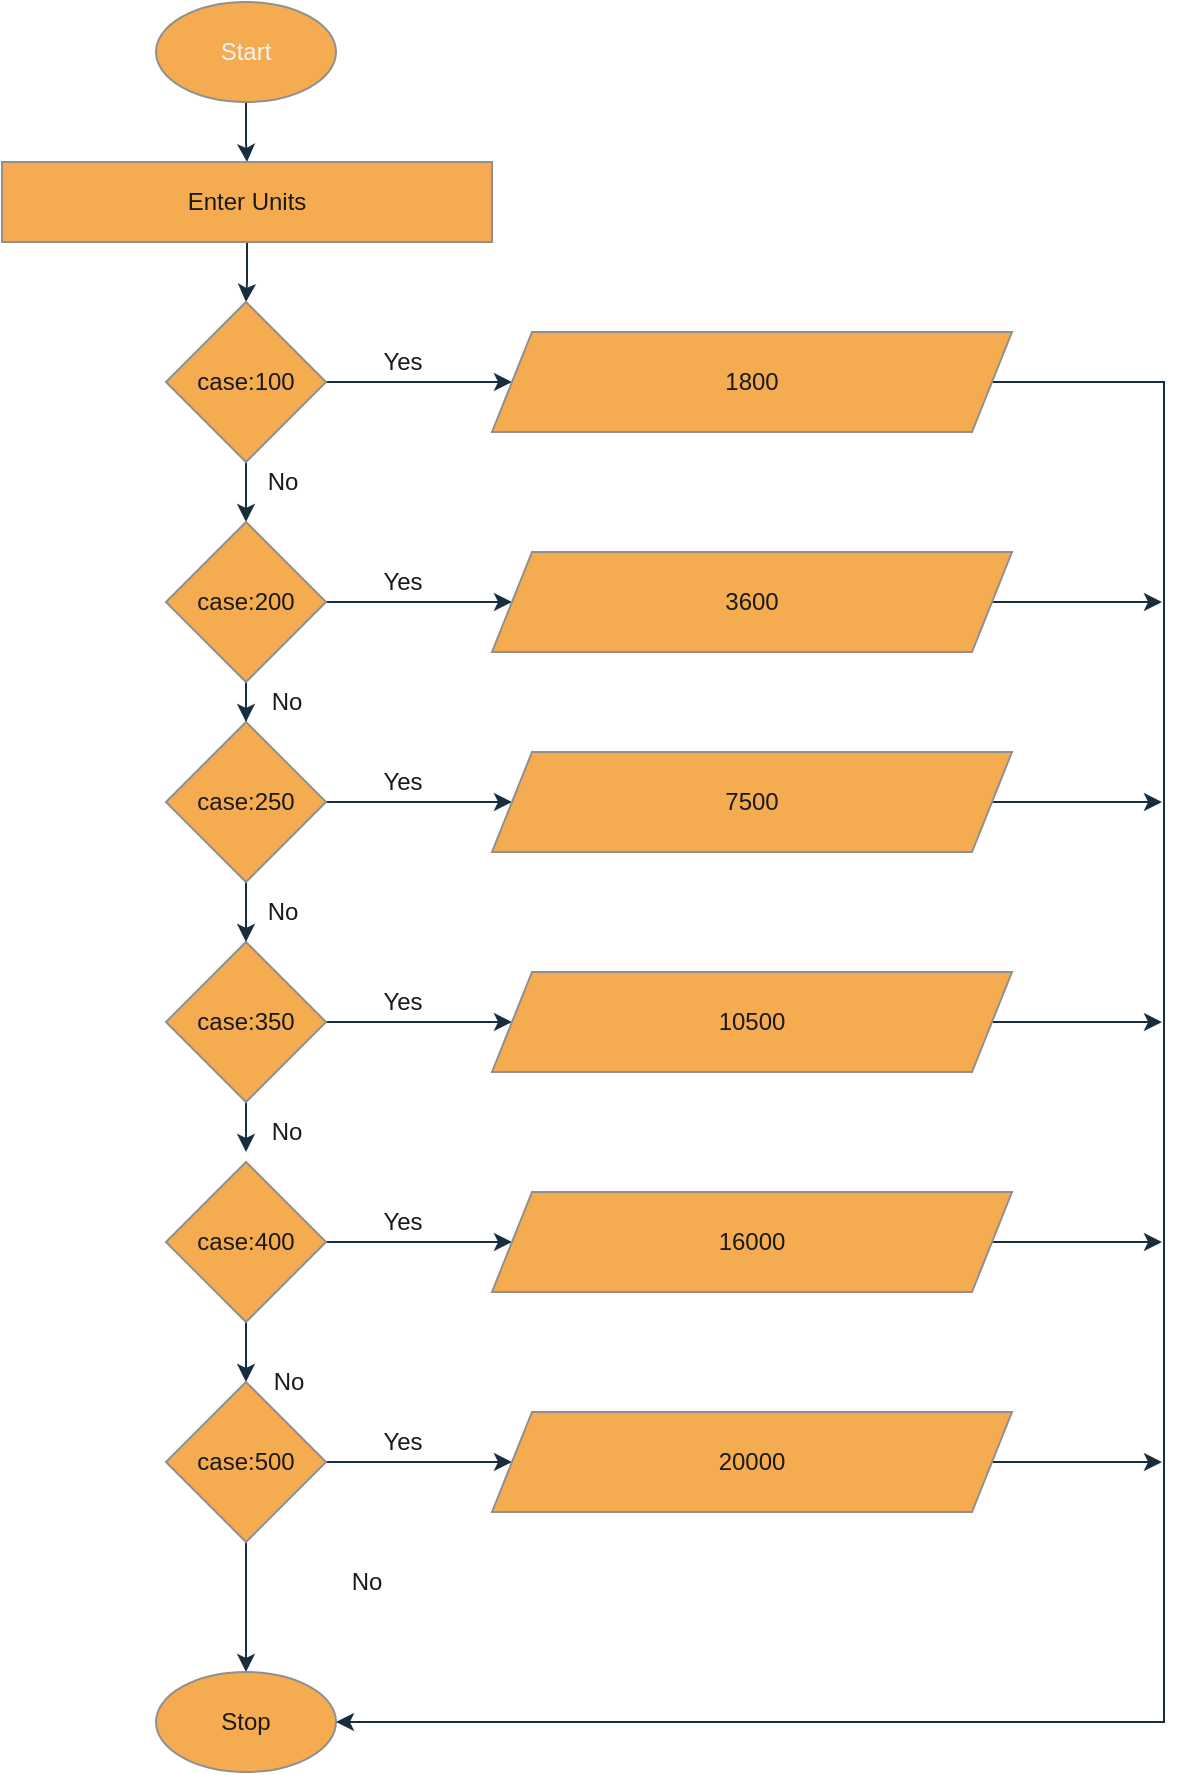 <mxfile version="27.2.0">
  <diagram id="C5RBs43oDa-KdzZeNtuy" name="Page-1">
    <mxGraphModel dx="1007" dy="1139" grid="1" gridSize="10" guides="1" tooltips="1" connect="1" arrows="1" fold="1" page="1" pageScale="1" pageWidth="827" pageHeight="1169" math="0" shadow="0">
      <root>
        <mxCell id="WIyWlLk6GJQsqaUBKTNV-0" />
        <mxCell id="WIyWlLk6GJQsqaUBKTNV-1" parent="WIyWlLk6GJQsqaUBKTNV-0" />
        <mxCell id="5kgWmKOxe0cfHhXTzjxk-0" style="edgeStyle=orthogonalEdgeStyle;rounded=0;orthogonalLoop=1;jettySize=auto;html=1;labelBackgroundColor=none;strokeColor=#182E3E;fontColor=default;" edge="1" parent="WIyWlLk6GJQsqaUBKTNV-1" source="5kgWmKOxe0cfHhXTzjxk-1" target="5kgWmKOxe0cfHhXTzjxk-3">
          <mxGeometry relative="1" as="geometry" />
        </mxCell>
        <mxCell id="5kgWmKOxe0cfHhXTzjxk-1" value="&lt;font style=&quot;color: rgb(242, 242, 242);&quot;&gt;Start&lt;/font&gt;" style="ellipse;whiteSpace=wrap;html=1;labelBackgroundColor=none;fillColor=#F5AB50;strokeColor=#909090;fontColor=#1A1A1A;" vertex="1" parent="WIyWlLk6GJQsqaUBKTNV-1">
          <mxGeometry x="147" y="45" width="90" height="50" as="geometry" />
        </mxCell>
        <mxCell id="5kgWmKOxe0cfHhXTzjxk-2" style="edgeStyle=orthogonalEdgeStyle;rounded=0;orthogonalLoop=1;jettySize=auto;html=1;entryX=0.5;entryY=0;entryDx=0;entryDy=0;labelBackgroundColor=none;strokeColor=#182E3E;fontColor=default;" edge="1" parent="WIyWlLk6GJQsqaUBKTNV-1" source="5kgWmKOxe0cfHhXTzjxk-3" target="5kgWmKOxe0cfHhXTzjxk-6">
          <mxGeometry relative="1" as="geometry" />
        </mxCell>
        <mxCell id="5kgWmKOxe0cfHhXTzjxk-3" value="Enter Units" style="rounded=0;whiteSpace=wrap;html=1;labelBackgroundColor=none;fillColor=#F5AB50;strokeColor=#909090;fontColor=#1A1A1A;" vertex="1" parent="WIyWlLk6GJQsqaUBKTNV-1">
          <mxGeometry x="70" y="125" width="245" height="40" as="geometry" />
        </mxCell>
        <mxCell id="5kgWmKOxe0cfHhXTzjxk-4" style="edgeStyle=orthogonalEdgeStyle;rounded=0;orthogonalLoop=1;jettySize=auto;html=1;entryX=0;entryY=0.5;entryDx=0;entryDy=0;labelBackgroundColor=none;strokeColor=#182E3E;fontColor=default;" edge="1" parent="WIyWlLk6GJQsqaUBKTNV-1" source="5kgWmKOxe0cfHhXTzjxk-6" target="5kgWmKOxe0cfHhXTzjxk-26">
          <mxGeometry relative="1" as="geometry" />
        </mxCell>
        <mxCell id="5kgWmKOxe0cfHhXTzjxk-5" style="edgeStyle=orthogonalEdgeStyle;rounded=0;orthogonalLoop=1;jettySize=auto;html=1;entryX=0.5;entryY=0;entryDx=0;entryDy=0;labelBackgroundColor=none;strokeColor=#182E3E;fontColor=default;" edge="1" parent="WIyWlLk6GJQsqaUBKTNV-1" source="5kgWmKOxe0cfHhXTzjxk-6" target="5kgWmKOxe0cfHhXTzjxk-9">
          <mxGeometry relative="1" as="geometry" />
        </mxCell>
        <mxCell id="5kgWmKOxe0cfHhXTzjxk-6" value="case:100" style="rhombus;whiteSpace=wrap;html=1;labelBackgroundColor=none;fillColor=#F5AB50;strokeColor=#909090;fontColor=#1A1A1A;" vertex="1" parent="WIyWlLk6GJQsqaUBKTNV-1">
          <mxGeometry x="152" y="195" width="80" height="80" as="geometry" />
        </mxCell>
        <mxCell id="5kgWmKOxe0cfHhXTzjxk-7" style="edgeStyle=orthogonalEdgeStyle;rounded=0;orthogonalLoop=1;jettySize=auto;html=1;entryX=0;entryY=0.5;entryDx=0;entryDy=0;labelBackgroundColor=none;strokeColor=#182E3E;fontColor=default;" edge="1" parent="WIyWlLk6GJQsqaUBKTNV-1" source="5kgWmKOxe0cfHhXTzjxk-9" target="5kgWmKOxe0cfHhXTzjxk-28">
          <mxGeometry relative="1" as="geometry" />
        </mxCell>
        <mxCell id="5kgWmKOxe0cfHhXTzjxk-8" style="edgeStyle=orthogonalEdgeStyle;rounded=0;orthogonalLoop=1;jettySize=auto;html=1;strokeColor=#182E3E;fontColor=#1A1A1A;" edge="1" parent="WIyWlLk6GJQsqaUBKTNV-1" source="5kgWmKOxe0cfHhXTzjxk-9" target="5kgWmKOxe0cfHhXTzjxk-15">
          <mxGeometry relative="1" as="geometry" />
        </mxCell>
        <mxCell id="5kgWmKOxe0cfHhXTzjxk-9" value="case:200" style="rhombus;whiteSpace=wrap;html=1;labelBackgroundColor=none;fillColor=#F5AB50;strokeColor=#909090;fontColor=#1A1A1A;" vertex="1" parent="WIyWlLk6GJQsqaUBKTNV-1">
          <mxGeometry x="152" y="305" width="80" height="80" as="geometry" />
        </mxCell>
        <mxCell id="5kgWmKOxe0cfHhXTzjxk-10" style="edgeStyle=orthogonalEdgeStyle;rounded=0;orthogonalLoop=1;jettySize=auto;html=1;labelBackgroundColor=none;strokeColor=#182E3E;fontColor=default;" edge="1" parent="WIyWlLk6GJQsqaUBKTNV-1" source="5kgWmKOxe0cfHhXTzjxk-12">
          <mxGeometry relative="1" as="geometry">
            <mxPoint x="192" y="620" as="targetPoint" />
          </mxGeometry>
        </mxCell>
        <mxCell id="5kgWmKOxe0cfHhXTzjxk-11" style="edgeStyle=orthogonalEdgeStyle;rounded=0;orthogonalLoop=1;jettySize=auto;html=1;entryX=0;entryY=0.5;entryDx=0;entryDy=0;labelBackgroundColor=none;strokeColor=#182E3E;fontColor=default;" edge="1" parent="WIyWlLk6GJQsqaUBKTNV-1" source="5kgWmKOxe0cfHhXTzjxk-12" target="5kgWmKOxe0cfHhXTzjxk-32">
          <mxGeometry relative="1" as="geometry" />
        </mxCell>
        <mxCell id="5kgWmKOxe0cfHhXTzjxk-12" value="case:350" style="rhombus;whiteSpace=wrap;html=1;labelBackgroundColor=none;fillColor=#F5AB50;strokeColor=#909090;fontColor=#1A1A1A;" vertex="1" parent="WIyWlLk6GJQsqaUBKTNV-1">
          <mxGeometry x="152" y="515" width="80" height="80" as="geometry" />
        </mxCell>
        <mxCell id="5kgWmKOxe0cfHhXTzjxk-13" style="edgeStyle=orthogonalEdgeStyle;rounded=0;orthogonalLoop=1;jettySize=auto;html=1;entryX=0.5;entryY=0;entryDx=0;entryDy=0;labelBackgroundColor=none;strokeColor=#182E3E;fontColor=default;" edge="1" parent="WIyWlLk6GJQsqaUBKTNV-1" source="5kgWmKOxe0cfHhXTzjxk-15" target="5kgWmKOxe0cfHhXTzjxk-12">
          <mxGeometry relative="1" as="geometry" />
        </mxCell>
        <mxCell id="5kgWmKOxe0cfHhXTzjxk-14" style="edgeStyle=orthogonalEdgeStyle;rounded=0;orthogonalLoop=1;jettySize=auto;html=1;entryX=0;entryY=0.5;entryDx=0;entryDy=0;labelBackgroundColor=none;strokeColor=#182E3E;fontColor=default;" edge="1" parent="WIyWlLk6GJQsqaUBKTNV-1" source="5kgWmKOxe0cfHhXTzjxk-15" target="5kgWmKOxe0cfHhXTzjxk-30">
          <mxGeometry relative="1" as="geometry" />
        </mxCell>
        <mxCell id="5kgWmKOxe0cfHhXTzjxk-15" value="case:250" style="rhombus;whiteSpace=wrap;html=1;labelBackgroundColor=none;fillColor=#F5AB50;strokeColor=#909090;fontColor=#1A1A1A;" vertex="1" parent="WIyWlLk6GJQsqaUBKTNV-1">
          <mxGeometry x="152" y="405" width="80" height="80" as="geometry" />
        </mxCell>
        <mxCell id="5kgWmKOxe0cfHhXTzjxk-16" style="edgeStyle=orthogonalEdgeStyle;rounded=0;orthogonalLoop=1;jettySize=auto;html=1;entryX=0.5;entryY=0;entryDx=0;entryDy=0;labelBackgroundColor=none;strokeColor=#182E3E;fontColor=default;" edge="1" parent="WIyWlLk6GJQsqaUBKTNV-1" source="5kgWmKOxe0cfHhXTzjxk-18" target="5kgWmKOxe0cfHhXTzjxk-21">
          <mxGeometry relative="1" as="geometry" />
        </mxCell>
        <mxCell id="5kgWmKOxe0cfHhXTzjxk-17" style="edgeStyle=orthogonalEdgeStyle;rounded=0;orthogonalLoop=1;jettySize=auto;html=1;entryX=0;entryY=0.5;entryDx=0;entryDy=0;labelBackgroundColor=none;strokeColor=#182E3E;fontColor=default;" edge="1" parent="WIyWlLk6GJQsqaUBKTNV-1" source="5kgWmKOxe0cfHhXTzjxk-18" target="5kgWmKOxe0cfHhXTzjxk-34">
          <mxGeometry relative="1" as="geometry" />
        </mxCell>
        <mxCell id="5kgWmKOxe0cfHhXTzjxk-18" value="case:400" style="rhombus;whiteSpace=wrap;html=1;labelBackgroundColor=none;fillColor=#F5AB50;strokeColor=#909090;fontColor=#1A1A1A;" vertex="1" parent="WIyWlLk6GJQsqaUBKTNV-1">
          <mxGeometry x="152" y="625" width="80" height="80" as="geometry" />
        </mxCell>
        <mxCell id="5kgWmKOxe0cfHhXTzjxk-19" style="edgeStyle=orthogonalEdgeStyle;rounded=0;orthogonalLoop=1;jettySize=auto;html=1;entryX=0;entryY=0.5;entryDx=0;entryDy=0;labelBackgroundColor=none;strokeColor=#182E3E;fontColor=default;" edge="1" parent="WIyWlLk6GJQsqaUBKTNV-1" source="5kgWmKOxe0cfHhXTzjxk-21" target="5kgWmKOxe0cfHhXTzjxk-36">
          <mxGeometry relative="1" as="geometry" />
        </mxCell>
        <mxCell id="5kgWmKOxe0cfHhXTzjxk-20" style="edgeStyle=orthogonalEdgeStyle;rounded=0;orthogonalLoop=1;jettySize=auto;html=1;entryX=0.5;entryY=0;entryDx=0;entryDy=0;labelBackgroundColor=none;strokeColor=#182E3E;fontColor=default;" edge="1" parent="WIyWlLk6GJQsqaUBKTNV-1" source="5kgWmKOxe0cfHhXTzjxk-21" target="5kgWmKOxe0cfHhXTzjxk-24">
          <mxGeometry relative="1" as="geometry">
            <mxPoint x="192" y="850" as="targetPoint" />
          </mxGeometry>
        </mxCell>
        <mxCell id="5kgWmKOxe0cfHhXTzjxk-21" value="case:500" style="rhombus;whiteSpace=wrap;html=1;labelBackgroundColor=none;fillColor=#F5AB50;strokeColor=#909090;fontColor=#1A1A1A;" vertex="1" parent="WIyWlLk6GJQsqaUBKTNV-1">
          <mxGeometry x="152" y="735" width="80" height="80" as="geometry" />
        </mxCell>
        <mxCell id="5kgWmKOxe0cfHhXTzjxk-24" value="Stop" style="ellipse;whiteSpace=wrap;html=1;labelBackgroundColor=none;fillColor=#F5AB50;strokeColor=#909090;fontColor=#1A1A1A;" vertex="1" parent="WIyWlLk6GJQsqaUBKTNV-1">
          <mxGeometry x="147" y="880" width="90" height="50" as="geometry" />
        </mxCell>
        <mxCell id="5kgWmKOxe0cfHhXTzjxk-25" style="edgeStyle=orthogonalEdgeStyle;rounded=0;orthogonalLoop=1;jettySize=auto;html=1;strokeColor=#182E3E;fontColor=#1A1A1A;entryX=1;entryY=0.5;entryDx=0;entryDy=0;" edge="1" parent="WIyWlLk6GJQsqaUBKTNV-1" source="5kgWmKOxe0cfHhXTzjxk-26" target="5kgWmKOxe0cfHhXTzjxk-24">
          <mxGeometry relative="1" as="geometry">
            <mxPoint x="260" y="900" as="targetPoint" />
            <Array as="points">
              <mxPoint x="651" y="235" />
              <mxPoint x="651" y="905" />
            </Array>
          </mxGeometry>
        </mxCell>
        <mxCell id="5kgWmKOxe0cfHhXTzjxk-26" value="1800" style="shape=parallelogram;perimeter=parallelogramPerimeter;whiteSpace=wrap;html=1;fixedSize=1;labelBackgroundColor=none;fillColor=#F5AB50;strokeColor=#909090;fontColor=#1A1A1A;" vertex="1" parent="WIyWlLk6GJQsqaUBKTNV-1">
          <mxGeometry x="315" y="210" width="260" height="50" as="geometry" />
        </mxCell>
        <mxCell id="5kgWmKOxe0cfHhXTzjxk-27" style="edgeStyle=orthogonalEdgeStyle;rounded=0;orthogonalLoop=1;jettySize=auto;html=1;strokeColor=#182E3E;fontColor=#1A1A1A;" edge="1" parent="WIyWlLk6GJQsqaUBKTNV-1" source="5kgWmKOxe0cfHhXTzjxk-28">
          <mxGeometry relative="1" as="geometry">
            <mxPoint x="650" y="345" as="targetPoint" />
          </mxGeometry>
        </mxCell>
        <mxCell id="5kgWmKOxe0cfHhXTzjxk-28" value="3600" style="shape=parallelogram;perimeter=parallelogramPerimeter;whiteSpace=wrap;html=1;fixedSize=1;labelBackgroundColor=none;fillColor=#F5AB50;strokeColor=#909090;fontColor=#1A1A1A;" vertex="1" parent="WIyWlLk6GJQsqaUBKTNV-1">
          <mxGeometry x="315" y="320" width="260" height="50" as="geometry" />
        </mxCell>
        <mxCell id="5kgWmKOxe0cfHhXTzjxk-29" style="edgeStyle=orthogonalEdgeStyle;rounded=0;orthogonalLoop=1;jettySize=auto;html=1;strokeColor=#182E3E;fontColor=#1A1A1A;" edge="1" parent="WIyWlLk6GJQsqaUBKTNV-1" source="5kgWmKOxe0cfHhXTzjxk-30">
          <mxGeometry relative="1" as="geometry">
            <mxPoint x="650" y="445" as="targetPoint" />
          </mxGeometry>
        </mxCell>
        <mxCell id="5kgWmKOxe0cfHhXTzjxk-30" value="7500" style="shape=parallelogram;perimeter=parallelogramPerimeter;whiteSpace=wrap;html=1;fixedSize=1;labelBackgroundColor=none;fillColor=#F5AB50;strokeColor=#909090;fontColor=#1A1A1A;" vertex="1" parent="WIyWlLk6GJQsqaUBKTNV-1">
          <mxGeometry x="315" y="420" width="260" height="50" as="geometry" />
        </mxCell>
        <mxCell id="5kgWmKOxe0cfHhXTzjxk-31" style="edgeStyle=orthogonalEdgeStyle;rounded=0;orthogonalLoop=1;jettySize=auto;html=1;strokeColor=#182E3E;fontColor=#1A1A1A;" edge="1" parent="WIyWlLk6GJQsqaUBKTNV-1" source="5kgWmKOxe0cfHhXTzjxk-32">
          <mxGeometry relative="1" as="geometry">
            <mxPoint x="650" y="555" as="targetPoint" />
          </mxGeometry>
        </mxCell>
        <mxCell id="5kgWmKOxe0cfHhXTzjxk-32" value="10500" style="shape=parallelogram;perimeter=parallelogramPerimeter;whiteSpace=wrap;html=1;fixedSize=1;labelBackgroundColor=none;fillColor=#F5AB50;strokeColor=#909090;fontColor=#1A1A1A;" vertex="1" parent="WIyWlLk6GJQsqaUBKTNV-1">
          <mxGeometry x="315" y="530" width="260" height="50" as="geometry" />
        </mxCell>
        <mxCell id="5kgWmKOxe0cfHhXTzjxk-33" style="edgeStyle=orthogonalEdgeStyle;rounded=0;orthogonalLoop=1;jettySize=auto;html=1;strokeColor=#182E3E;fontColor=#1A1A1A;" edge="1" parent="WIyWlLk6GJQsqaUBKTNV-1" source="5kgWmKOxe0cfHhXTzjxk-34">
          <mxGeometry relative="1" as="geometry">
            <mxPoint x="650" y="665" as="targetPoint" />
          </mxGeometry>
        </mxCell>
        <mxCell id="5kgWmKOxe0cfHhXTzjxk-34" value="16000" style="shape=parallelogram;perimeter=parallelogramPerimeter;whiteSpace=wrap;html=1;fixedSize=1;labelBackgroundColor=none;fillColor=#F5AB50;strokeColor=#909090;fontColor=#1A1A1A;" vertex="1" parent="WIyWlLk6GJQsqaUBKTNV-1">
          <mxGeometry x="315" y="640" width="260" height="50" as="geometry" />
        </mxCell>
        <mxCell id="5kgWmKOxe0cfHhXTzjxk-35" style="edgeStyle=orthogonalEdgeStyle;rounded=0;orthogonalLoop=1;jettySize=auto;html=1;strokeColor=#182E3E;fontColor=#1A1A1A;" edge="1" parent="WIyWlLk6GJQsqaUBKTNV-1" source="5kgWmKOxe0cfHhXTzjxk-36">
          <mxGeometry relative="1" as="geometry">
            <mxPoint x="650" y="775" as="targetPoint" />
          </mxGeometry>
        </mxCell>
        <mxCell id="5kgWmKOxe0cfHhXTzjxk-36" value="20000" style="shape=parallelogram;perimeter=parallelogramPerimeter;whiteSpace=wrap;html=1;fixedSize=1;labelBackgroundColor=none;fillColor=#F5AB50;strokeColor=#909090;fontColor=#1A1A1A;" vertex="1" parent="WIyWlLk6GJQsqaUBKTNV-1">
          <mxGeometry x="315" y="750" width="260" height="50" as="geometry" />
        </mxCell>
        <mxCell id="5kgWmKOxe0cfHhXTzjxk-39" value="Yes" style="text;html=1;align=center;verticalAlign=middle;resizable=0;points=[];autosize=1;strokeColor=none;fillColor=none;fontColor=#1A1A1A;" vertex="1" parent="WIyWlLk6GJQsqaUBKTNV-1">
          <mxGeometry x="250" y="210" width="40" height="30" as="geometry" />
        </mxCell>
        <mxCell id="5kgWmKOxe0cfHhXTzjxk-40" value="Yes" style="text;html=1;align=center;verticalAlign=middle;resizable=0;points=[];autosize=1;strokeColor=none;fillColor=none;fontColor=#1A1A1A;" vertex="1" parent="WIyWlLk6GJQsqaUBKTNV-1">
          <mxGeometry x="250" y="320" width="40" height="30" as="geometry" />
        </mxCell>
        <mxCell id="5kgWmKOxe0cfHhXTzjxk-41" value="Yes" style="text;html=1;align=center;verticalAlign=middle;resizable=0;points=[];autosize=1;strokeColor=none;fillColor=none;fontColor=#1A1A1A;" vertex="1" parent="WIyWlLk6GJQsqaUBKTNV-1">
          <mxGeometry x="250" y="530" width="40" height="30" as="geometry" />
        </mxCell>
        <mxCell id="5kgWmKOxe0cfHhXTzjxk-42" value="Yes" style="text;html=1;align=center;verticalAlign=middle;resizable=0;points=[];autosize=1;strokeColor=none;fillColor=none;fontColor=#1A1A1A;" vertex="1" parent="WIyWlLk6GJQsqaUBKTNV-1">
          <mxGeometry x="250" y="420" width="40" height="30" as="geometry" />
        </mxCell>
        <mxCell id="5kgWmKOxe0cfHhXTzjxk-44" value="Yes" style="text;html=1;align=center;verticalAlign=middle;resizable=0;points=[];autosize=1;strokeColor=none;fillColor=none;fontColor=#1A1A1A;" vertex="1" parent="WIyWlLk6GJQsqaUBKTNV-1">
          <mxGeometry x="250" y="750" width="40" height="30" as="geometry" />
        </mxCell>
        <mxCell id="5kgWmKOxe0cfHhXTzjxk-45" value="Yes" style="text;html=1;align=center;verticalAlign=middle;resizable=0;points=[];autosize=1;strokeColor=none;fillColor=none;fontColor=#1A1A1A;" vertex="1" parent="WIyWlLk6GJQsqaUBKTNV-1">
          <mxGeometry x="250" y="640" width="40" height="30" as="geometry" />
        </mxCell>
        <mxCell id="5kgWmKOxe0cfHhXTzjxk-46" value="No" style="text;html=1;align=center;verticalAlign=middle;resizable=0;points=[];autosize=1;strokeColor=none;fillColor=none;fontColor=#1A1A1A;" vertex="1" parent="WIyWlLk6GJQsqaUBKTNV-1">
          <mxGeometry x="190" y="270" width="40" height="30" as="geometry" />
        </mxCell>
        <mxCell id="5kgWmKOxe0cfHhXTzjxk-47" value="No" style="text;html=1;align=center;verticalAlign=middle;resizable=0;points=[];autosize=1;strokeColor=none;fillColor=none;fontColor=#1A1A1A;" vertex="1" parent="WIyWlLk6GJQsqaUBKTNV-1">
          <mxGeometry x="192" y="380" width="40" height="30" as="geometry" />
        </mxCell>
        <mxCell id="5kgWmKOxe0cfHhXTzjxk-48" value="No" style="text;html=1;align=center;verticalAlign=middle;resizable=0;points=[];autosize=1;strokeColor=none;fillColor=none;fontColor=#1A1A1A;" vertex="1" parent="WIyWlLk6GJQsqaUBKTNV-1">
          <mxGeometry x="190" y="485" width="40" height="30" as="geometry" />
        </mxCell>
        <mxCell id="5kgWmKOxe0cfHhXTzjxk-49" value="No" style="text;html=1;align=center;verticalAlign=middle;resizable=0;points=[];autosize=1;strokeColor=none;fillColor=none;fontColor=#1A1A1A;" vertex="1" parent="WIyWlLk6GJQsqaUBKTNV-1">
          <mxGeometry x="192" y="595" width="40" height="30" as="geometry" />
        </mxCell>
        <mxCell id="5kgWmKOxe0cfHhXTzjxk-51" value="No" style="text;html=1;align=center;verticalAlign=middle;resizable=0;points=[];autosize=1;strokeColor=none;fillColor=none;fontColor=#1A1A1A;" vertex="1" parent="WIyWlLk6GJQsqaUBKTNV-1">
          <mxGeometry x="193" y="720" width="40" height="30" as="geometry" />
        </mxCell>
        <mxCell id="5kgWmKOxe0cfHhXTzjxk-52" value="No" style="text;html=1;align=center;verticalAlign=middle;resizable=0;points=[];autosize=1;strokeColor=none;fillColor=none;fontColor=#1A1A1A;" vertex="1" parent="WIyWlLk6GJQsqaUBKTNV-1">
          <mxGeometry x="232" y="820" width="40" height="30" as="geometry" />
        </mxCell>
      </root>
    </mxGraphModel>
  </diagram>
</mxfile>
